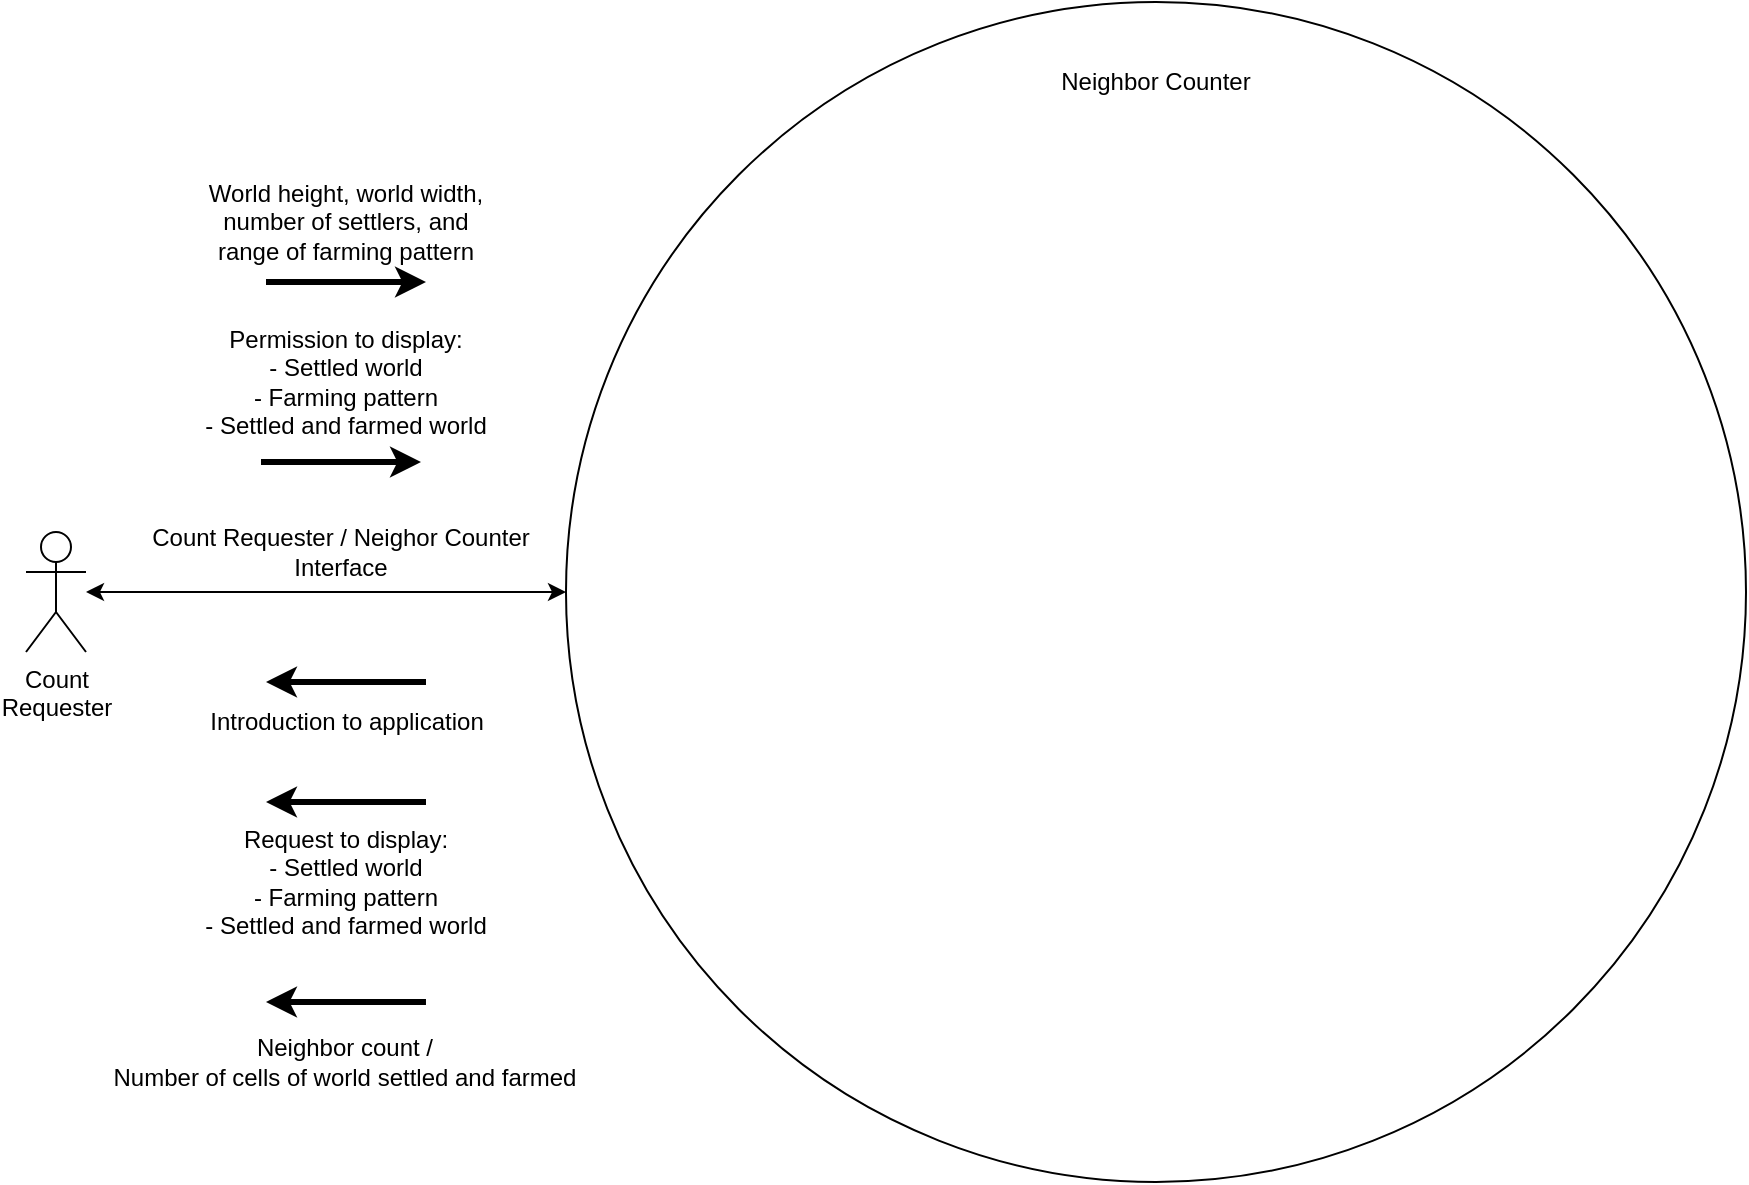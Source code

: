 <mxfile version="14.5.8" type="google"><diagram id="HvZBLwVqbBzi7QMraUc9" name="Page-1"><mxGraphModel dx="1422" dy="757" grid="1" gridSize="10" guides="1" tooltips="1" connect="1" arrows="1" fold="1" page="1" pageScale="1" pageWidth="1100" pageHeight="850" math="0" shadow="0"><root><mxCell id="0"/><mxCell id="1" parent="0"/><mxCell id="ShMbHRa0sfXbccL0wy1p-2" value="" style="ellipse;whiteSpace=wrap;html=1;aspect=fixed;" parent="1" vertex="1"><mxGeometry x="310" y="120" width="590" height="590" as="geometry"/></mxCell><mxCell id="ShMbHRa0sfXbccL0wy1p-3" value="Neighbor Counter" style="text;html=1;strokeColor=none;fillColor=none;align=center;verticalAlign=middle;whiteSpace=wrap;rounded=0;" parent="1" vertex="1"><mxGeometry x="510" y="150" width="190" height="20" as="geometry"/></mxCell><mxCell id="ShMbHRa0sfXbccL0wy1p-4" value="Count&lt;br&gt;Requester" style="shape=umlActor;verticalLabelPosition=bottom;verticalAlign=top;html=1;outlineConnect=0;" parent="1" vertex="1"><mxGeometry x="40" y="385" width="30" height="60" as="geometry"/></mxCell><mxCell id="ShMbHRa0sfXbccL0wy1p-5" value="" style="endArrow=classic;startArrow=classic;html=1;entryX=0;entryY=0.5;entryDx=0;entryDy=0;" parent="1" source="ShMbHRa0sfXbccL0wy1p-4" target="ShMbHRa0sfXbccL0wy1p-2" edge="1"><mxGeometry width="50" height="50" relative="1" as="geometry"><mxPoint x="80" y="415" as="sourcePoint"/><mxPoint x="160" y="430" as="targetPoint"/></mxGeometry></mxCell><mxCell id="7y2JbqG5zlYPqWgoANCT-4" value="Count Requester / Neighor Counter Interface" style="text;html=1;strokeColor=none;fillColor=none;align=center;verticalAlign=middle;whiteSpace=wrap;rounded=0;" parent="1" vertex="1"><mxGeometry x="101.25" y="385" width="192.5" height="20" as="geometry"/></mxCell><mxCell id="8GkYd6-NG-XC4g-2Ilp8-1" value="" style="endArrow=classic;html=1;strokeWidth=3;startArrow=none;startFill=0;endFill=1;" parent="1" edge="1"><mxGeometry x="90" y="219" width="50" height="50" as="geometry"><mxPoint x="160" y="260" as="sourcePoint"/><mxPoint x="240" y="260" as="targetPoint"/></mxGeometry></mxCell><mxCell id="8GkYd6-NG-XC4g-2Ilp8-2" value="World height, world width,&lt;br&gt;number of settlers, and&lt;br&gt;range of farming pattern" style="text;html=1;strokeColor=none;fillColor=none;align=center;verticalAlign=middle;whiteSpace=wrap;rounded=0;" parent="1" vertex="1"><mxGeometry x="105" y="210" width="190" height="40" as="geometry"/></mxCell><mxCell id="ShMbHRa0sfXbccL0wy1p-9" value="" style="endArrow=none;html=1;strokeWidth=3;startArrow=classic;startFill=1;" parent="1" edge="1"><mxGeometry x="160" y="460" width="50" height="50" as="geometry"><mxPoint x="160" y="460" as="sourcePoint"/><mxPoint x="240" y="460" as="targetPoint"/></mxGeometry></mxCell><mxCell id="ShMbHRa0sfXbccL0wy1p-10" value="Introduction to application&lt;br&gt;" style="text;html=1;strokeColor=none;fillColor=none;align=center;verticalAlign=middle;whiteSpace=wrap;rounded=0;" parent="1" vertex="1"><mxGeometry x="128.75" y="470" width="142.5" height="20" as="geometry"/></mxCell><mxCell id="Ig00GOxBq0G3Smyj9gzt-1" value="" style="endArrow=none;html=1;strokeWidth=3;startArrow=classic;startFill=1;" parent="1" edge="1"><mxGeometry x="160" y="520" width="50" height="50" as="geometry"><mxPoint x="160" y="520" as="sourcePoint"/><mxPoint x="240" y="520" as="targetPoint"/></mxGeometry></mxCell><mxCell id="Ig00GOxBq0G3Smyj9gzt-2" value="Request to display:&lt;br&gt;- Settled world&lt;br&gt;- Farming pattern&lt;br&gt;- Settled and farmed world" style="text;html=1;strokeColor=none;fillColor=none;align=center;verticalAlign=middle;whiteSpace=wrap;rounded=0;" parent="1" vertex="1"><mxGeometry x="125" y="530" width="150" height="60" as="geometry"/></mxCell><mxCell id="UXdrIJQtwaCpcRZMSqyw-1" value="Permission to display:&lt;br&gt;- Settled world&lt;br&gt;- Farming pattern&lt;br&gt;- Settled and farmed world" style="text;html=1;strokeColor=none;fillColor=none;align=center;verticalAlign=middle;whiteSpace=wrap;rounded=0;" vertex="1" parent="1"><mxGeometry x="105" y="280" width="190" height="60" as="geometry"/></mxCell><mxCell id="UXdrIJQtwaCpcRZMSqyw-2" value="" style="endArrow=classic;html=1;strokeWidth=3;startArrow=none;startFill=0;endFill=1;" edge="1" parent="1"><mxGeometry x="87.5" y="309" width="50" height="50" as="geometry"><mxPoint x="157.5" y="350" as="sourcePoint"/><mxPoint x="237.5" y="350" as="targetPoint"/></mxGeometry></mxCell><mxCell id="UXdrIJQtwaCpcRZMSqyw-3" value="" style="endArrow=none;html=1;strokeWidth=3;startArrow=classic;startFill=1;" edge="1" parent="1"><mxGeometry x="159.99" y="620" width="50" height="50" as="geometry"><mxPoint x="159.99" y="620" as="sourcePoint"/><mxPoint x="239.99" y="620" as="targetPoint"/></mxGeometry></mxCell><mxCell id="UXdrIJQtwaCpcRZMSqyw-4" value="Neighbor count /&lt;br&gt;Number of cells of world settled and farmed" style="text;html=1;strokeColor=none;fillColor=none;align=center;verticalAlign=middle;whiteSpace=wrap;rounded=0;" vertex="1" parent="1"><mxGeometry x="79.38" y="630" width="241.25" height="40" as="geometry"/></mxCell></root></mxGraphModel></diagram></mxfile>